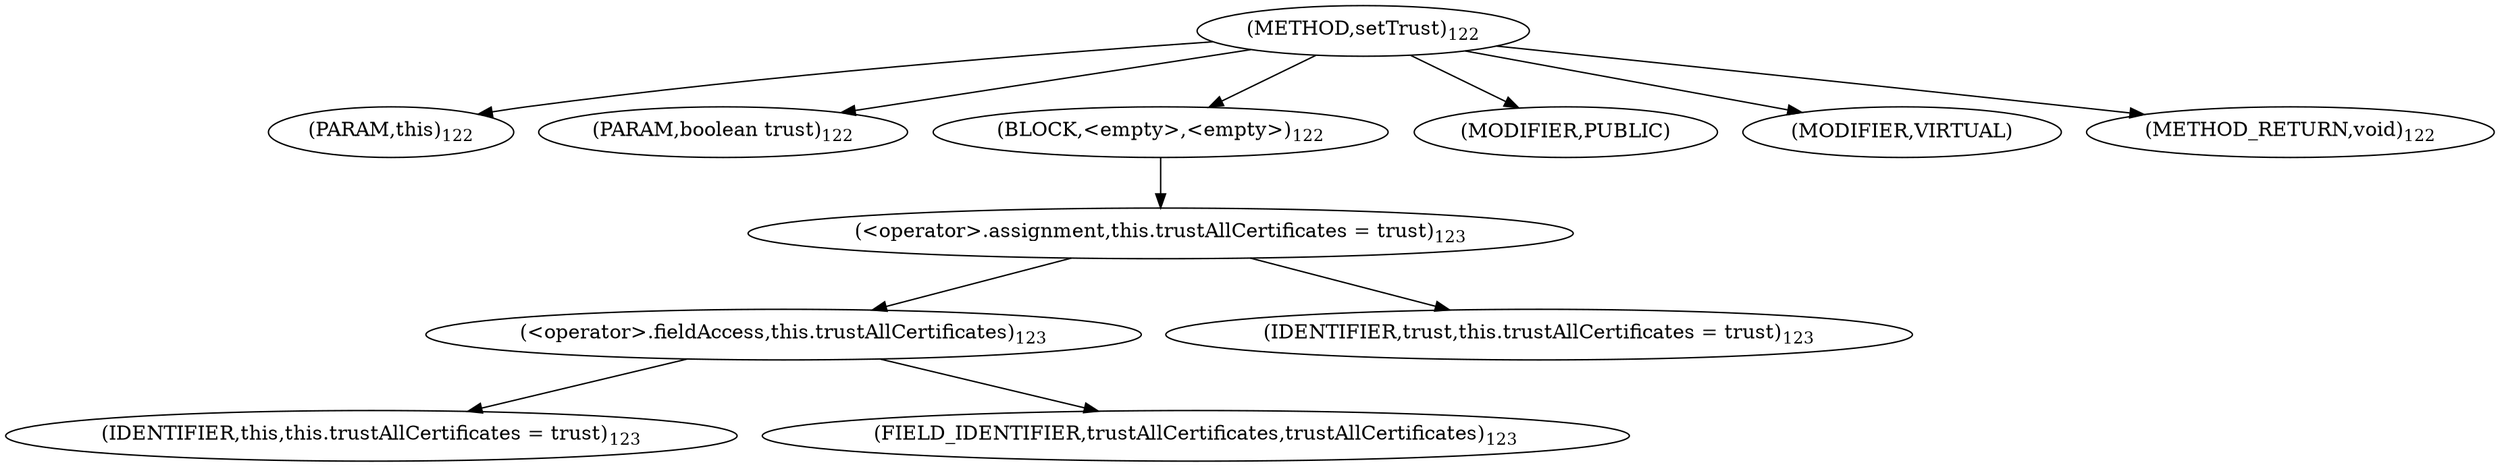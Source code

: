 digraph "setTrust" {  
"191" [label = <(METHOD,setTrust)<SUB>122</SUB>> ]
"17" [label = <(PARAM,this)<SUB>122</SUB>> ]
"192" [label = <(PARAM,boolean trust)<SUB>122</SUB>> ]
"193" [label = <(BLOCK,&lt;empty&gt;,&lt;empty&gt;)<SUB>122</SUB>> ]
"194" [label = <(&lt;operator&gt;.assignment,this.trustAllCertificates = trust)<SUB>123</SUB>> ]
"195" [label = <(&lt;operator&gt;.fieldAccess,this.trustAllCertificates)<SUB>123</SUB>> ]
"16" [label = <(IDENTIFIER,this,this.trustAllCertificates = trust)<SUB>123</SUB>> ]
"196" [label = <(FIELD_IDENTIFIER,trustAllCertificates,trustAllCertificates)<SUB>123</SUB>> ]
"197" [label = <(IDENTIFIER,trust,this.trustAllCertificates = trust)<SUB>123</SUB>> ]
"198" [label = <(MODIFIER,PUBLIC)> ]
"199" [label = <(MODIFIER,VIRTUAL)> ]
"200" [label = <(METHOD_RETURN,void)<SUB>122</SUB>> ]
  "191" -> "17" 
  "191" -> "192" 
  "191" -> "193" 
  "191" -> "198" 
  "191" -> "199" 
  "191" -> "200" 
  "193" -> "194" 
  "194" -> "195" 
  "194" -> "197" 
  "195" -> "16" 
  "195" -> "196" 
}
